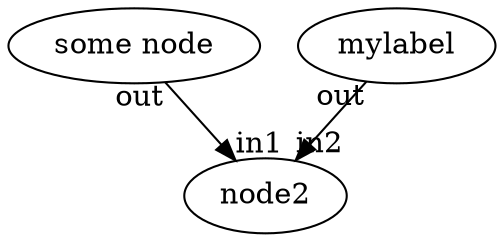 digraph {
    node0 [label="some node", URL="http://127.0.0.1:6543/project_content/5bb51de1ead811e5941c308d99c16f56"]
    node1 [label="mylabel", URL="http://127.0.0.1:6543/project_content/nodeab8cead211e586286003089581fc"]
    node2 [label="node2", URL="http://127.0.0.1:6543/project_content/nodefailead211e586286003089581fc"]
    node0 -> node2 [taillabel="out", headlabel="in1"]
    node1 -> node2 [taillabel="out", headlabel="in2"]
}